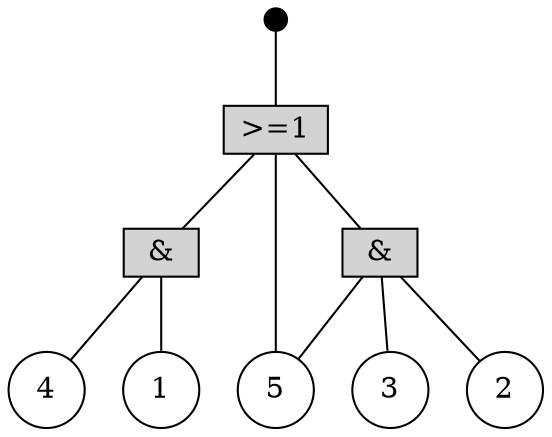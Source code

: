 digraph G {
0 [shape=point, style=filled, width=0.15, label="TOP"]; 0 -> 8 [style=filled, dir=none];8 [shape=box, style=filled, height=0.25, width=0.5, label=">=1"];8 -> 7 [style=filled, dir=none];8 -> 6 [style=filled, dir=none];8 -> 1 [style=filled, dir=none];
1 [shape=circle, height=0.25, width=0.25, label="5", comment="lambda=0.5,mu=0.9"];
2 [shape=circle, height=0.25, width=0.25, label="4"];
3 [shape=circle, height=0.25, width=0.25, label="1"];
4 [shape=circle, height=0.25, width=0.25, label="3"];
6 [shape=box, style=filled, height=0.25, width=0.5, label="&"];6 -> 5 [style=filled, dir=none];6 -> 4 [style=filled, dir=none];6 -> 1 [style=filled, dir=none];
7 [shape=box, style=filled, height=0.25, width=0.5, label="&"];7 -> 3 [style=filled, dir=none];7 -> 2 [style=filled, dir=none];
5 [shape=circle, height=0.25, width=0.25, label="2"];

}